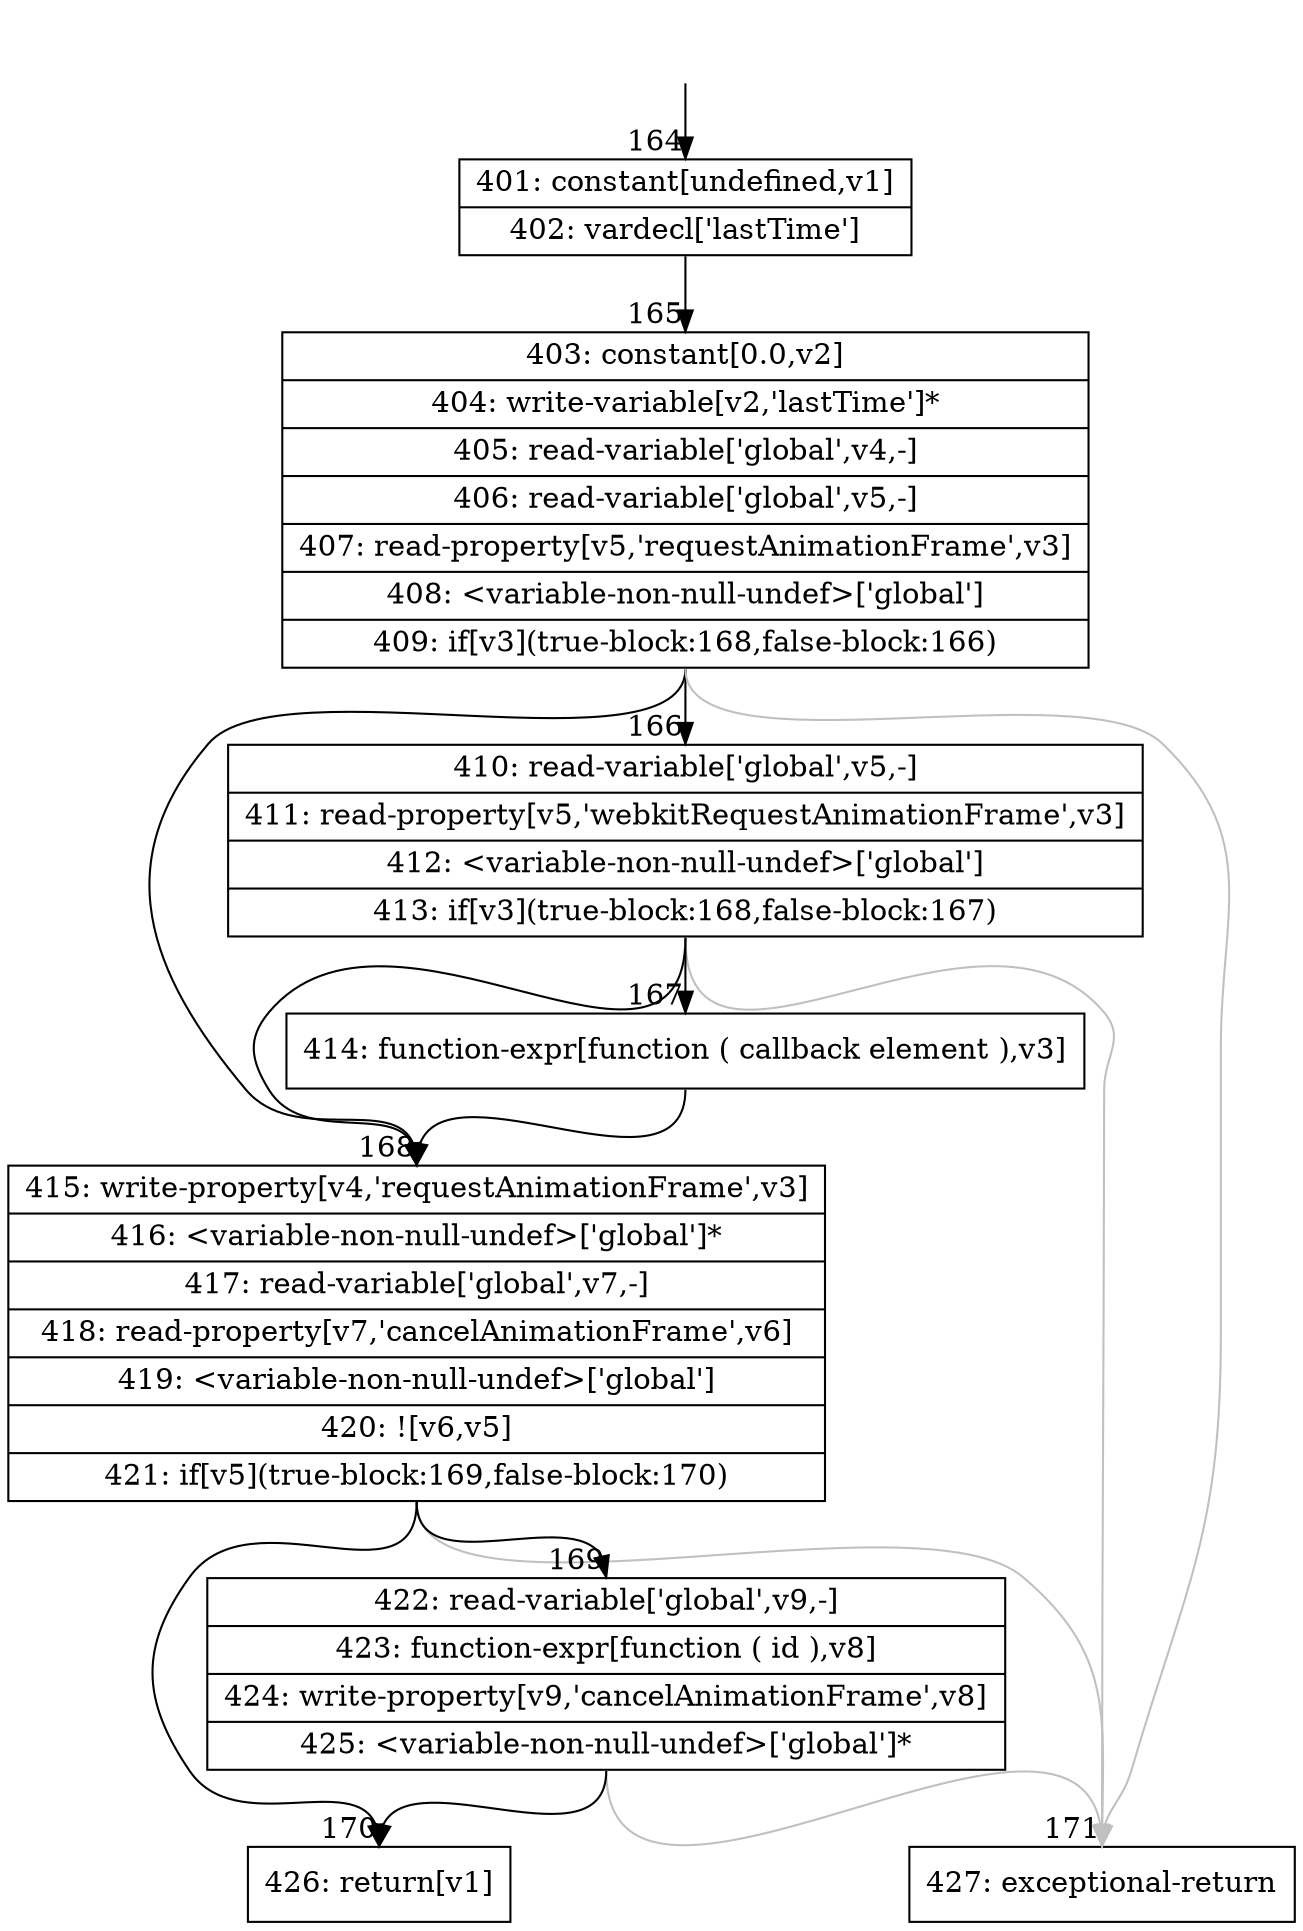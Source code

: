 digraph {
rankdir="TD"
BB_entry12[shape=none,label=""];
BB_entry12 -> BB164 [tailport=s, headport=n, headlabel="    164"]
BB164 [shape=record label="{401: constant[undefined,v1]|402: vardecl['lastTime']}" ] 
BB164 -> BB165 [tailport=s, headport=n, headlabel="      165"]
BB165 [shape=record label="{403: constant[0.0,v2]|404: write-variable[v2,'lastTime']*|405: read-variable['global',v4,-]|406: read-variable['global',v5,-]|407: read-property[v5,'requestAnimationFrame',v3]|408: \<variable-non-null-undef\>['global']|409: if[v3](true-block:168,false-block:166)}" ] 
BB165 -> BB168 [tailport=s, headport=n, headlabel="      168"]
BB165 -> BB166 [tailport=s, headport=n, headlabel="      166"]
BB165 -> BB171 [tailport=s, headport=n, color=gray, headlabel="      171"]
BB166 [shape=record label="{410: read-variable['global',v5,-]|411: read-property[v5,'webkitRequestAnimationFrame',v3]|412: \<variable-non-null-undef\>['global']|413: if[v3](true-block:168,false-block:167)}" ] 
BB166 -> BB168 [tailport=s, headport=n]
BB166 -> BB167 [tailport=s, headport=n, headlabel="      167"]
BB166 -> BB171 [tailport=s, headport=n, color=gray]
BB167 [shape=record label="{414: function-expr[function ( callback element ),v3]}" ] 
BB167 -> BB168 [tailport=s, headport=n]
BB168 [shape=record label="{415: write-property[v4,'requestAnimationFrame',v3]|416: \<variable-non-null-undef\>['global']*|417: read-variable['global',v7,-]|418: read-property[v7,'cancelAnimationFrame',v6]|419: \<variable-non-null-undef\>['global']|420: ![v6,v5]|421: if[v5](true-block:169,false-block:170)}" ] 
BB168 -> BB169 [tailport=s, headport=n, headlabel="      169"]
BB168 -> BB170 [tailport=s, headport=n, headlabel="      170"]
BB168 -> BB171 [tailport=s, headport=n, color=gray]
BB169 [shape=record label="{422: read-variable['global',v9,-]|423: function-expr[function ( id ),v8]|424: write-property[v9,'cancelAnimationFrame',v8]|425: \<variable-non-null-undef\>['global']*}" ] 
BB169 -> BB170 [tailport=s, headport=n]
BB169 -> BB171 [tailport=s, headport=n, color=gray]
BB170 [shape=record label="{426: return[v1]}" ] 
BB171 [shape=record label="{427: exceptional-return}" ] 
//#$~ 128
}
